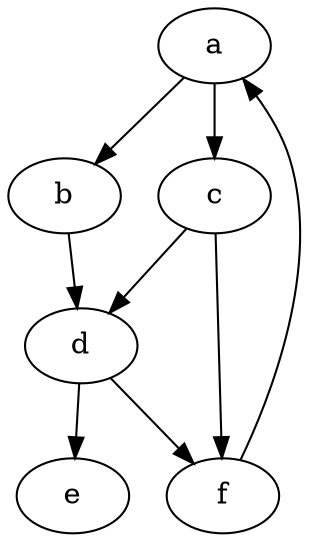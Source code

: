 digraph A {
    a -> b
    b -> d
    c -> f
    d -> f
    a -> c
    c -> d
    d -> e
    f -> a
}
